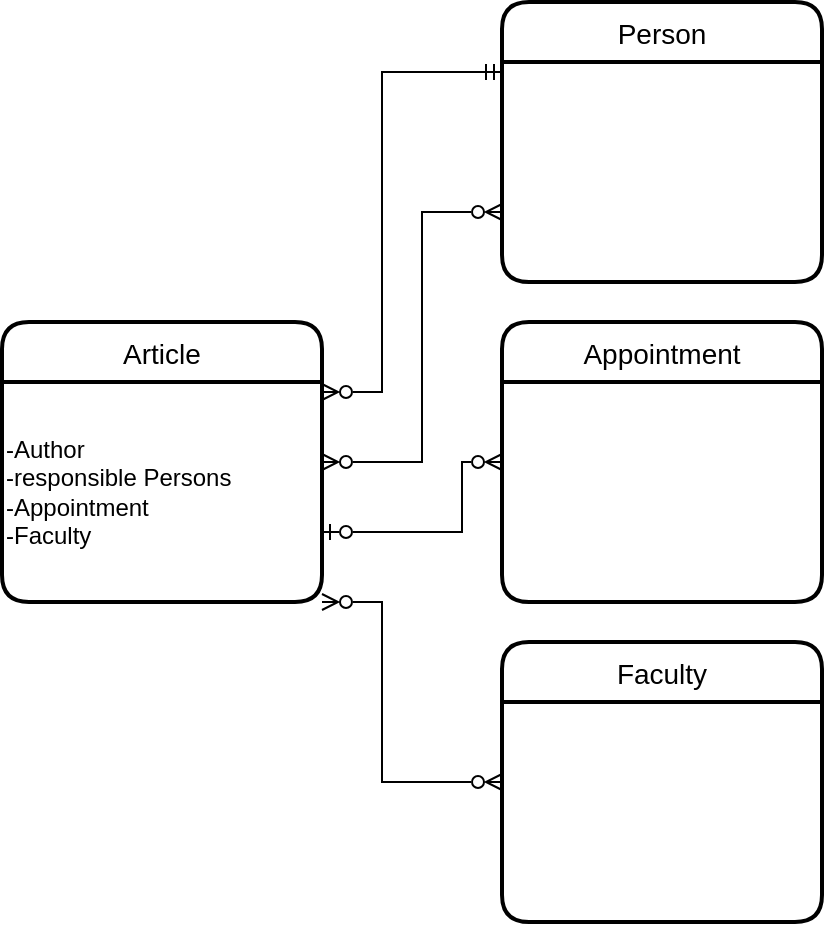 <mxfile version="18.0.6" type="device"><diagram id="24Mh1XcYhBJph4_K60CB" name="Page-1"><mxGraphModel dx="1422" dy="752" grid="1" gridSize="10" guides="1" tooltips="1" connect="1" arrows="1" fold="1" page="1" pageScale="1" pageWidth="827" pageHeight="1169" math="0" shadow="0"><root><mxCell id="0"/><mxCell id="1" parent="0"/><mxCell id="XTtDnZ0V6tnAZ9-fr9o_-11" style="edgeStyle=orthogonalEdgeStyle;rounded=0;orthogonalLoop=1;jettySize=auto;html=1;exitX=1;exitY=0.25;exitDx=0;exitDy=0;entryX=0;entryY=0.25;entryDx=0;entryDy=0;startArrow=ERzeroToMany;startFill=0;endArrow=ERmandOne;endFill=0;" edge="1" parent="1" source="XTtDnZ0V6tnAZ9-fr9o_-2" target="XTtDnZ0V6tnAZ9-fr9o_-5"><mxGeometry relative="1" as="geometry"><Array as="points"><mxPoint x="210" y="215"/><mxPoint x="210" y="55"/></Array></mxGeometry></mxCell><mxCell id="XTtDnZ0V6tnAZ9-fr9o_-12" style="edgeStyle=orthogonalEdgeStyle;rounded=0;orthogonalLoop=1;jettySize=auto;html=1;exitX=1;exitY=0.5;exitDx=0;exitDy=0;entryX=0;entryY=0.75;entryDx=0;entryDy=0;endArrow=ERzeroToMany;endFill=0;startArrow=ERzeroToMany;startFill=0;" edge="1" parent="1" source="XTtDnZ0V6tnAZ9-fr9o_-2" target="XTtDnZ0V6tnAZ9-fr9o_-5"><mxGeometry relative="1" as="geometry"><Array as="points"><mxPoint x="230" y="250"/><mxPoint x="230" y="125"/></Array></mxGeometry></mxCell><mxCell id="XTtDnZ0V6tnAZ9-fr9o_-13" style="edgeStyle=orthogonalEdgeStyle;rounded=0;orthogonalLoop=1;jettySize=auto;html=1;exitX=1;exitY=0.75;exitDx=0;exitDy=0;entryX=0;entryY=0.5;entryDx=0;entryDy=0;endArrow=ERzeroToMany;endFill=0;startArrow=ERzeroToOne;startFill=0;" edge="1" parent="1" source="XTtDnZ0V6tnAZ9-fr9o_-2" target="XTtDnZ0V6tnAZ9-fr9o_-6"><mxGeometry relative="1" as="geometry"><Array as="points"><mxPoint x="250" y="285"/><mxPoint x="250" y="250"/></Array></mxGeometry></mxCell><mxCell id="XTtDnZ0V6tnAZ9-fr9o_-14" style="edgeStyle=orthogonalEdgeStyle;rounded=0;orthogonalLoop=1;jettySize=auto;html=1;exitX=1;exitY=1;exitDx=0;exitDy=0;entryX=0;entryY=0.5;entryDx=0;entryDy=0;endArrow=ERzeroToMany;endFill=0;startArrow=ERzeroToMany;startFill=0;" edge="1" parent="1" source="XTtDnZ0V6tnAZ9-fr9o_-2" target="XTtDnZ0V6tnAZ9-fr9o_-7"><mxGeometry relative="1" as="geometry"><Array as="points"><mxPoint x="210" y="320"/><mxPoint x="210" y="410"/></Array></mxGeometry></mxCell><mxCell id="XTtDnZ0V6tnAZ9-fr9o_-2" value="Article" style="swimlane;childLayout=stackLayout;horizontal=1;startSize=30;horizontalStack=0;rounded=1;fontSize=14;fontStyle=0;strokeWidth=2;resizeParent=0;resizeLast=1;shadow=0;dashed=0;align=center;" vertex="1" parent="1"><mxGeometry x="20" y="180" width="160" height="140" as="geometry"/></mxCell><mxCell id="XTtDnZ0V6tnAZ9-fr9o_-10" value="&lt;div&gt;-Author&lt;/div&gt;&lt;div&gt;-responsible Persons&lt;/div&gt;&lt;div&gt;-Appointment&lt;/div&gt;&lt;div&gt;-Faculty&lt;/div&gt;" style="text;html=1;align=left;verticalAlign=middle;resizable=0;points=[];autosize=1;strokeColor=none;fillColor=none;" vertex="1" parent="XTtDnZ0V6tnAZ9-fr9o_-2"><mxGeometry y="30" width="160" height="110" as="geometry"/></mxCell><mxCell id="XTtDnZ0V6tnAZ9-fr9o_-5" value="Person" style="swimlane;childLayout=stackLayout;horizontal=1;startSize=30;horizontalStack=0;rounded=1;fontSize=14;fontStyle=0;strokeWidth=2;resizeParent=0;resizeLast=1;shadow=0;dashed=0;align=center;" vertex="1" parent="1"><mxGeometry x="270" y="20" width="160" height="140" as="geometry"/></mxCell><mxCell id="XTtDnZ0V6tnAZ9-fr9o_-6" value="Appointment" style="swimlane;childLayout=stackLayout;horizontal=1;startSize=30;horizontalStack=0;rounded=1;fontSize=14;fontStyle=0;strokeWidth=2;resizeParent=0;resizeLast=1;shadow=0;dashed=0;align=center;" vertex="1" parent="1"><mxGeometry x="270" y="180" width="160" height="140" as="geometry"/></mxCell><mxCell id="XTtDnZ0V6tnAZ9-fr9o_-7" value="Faculty" style="swimlane;childLayout=stackLayout;horizontal=1;startSize=30;horizontalStack=0;rounded=1;fontSize=14;fontStyle=0;strokeWidth=2;resizeParent=0;resizeLast=1;shadow=0;dashed=0;align=center;" vertex="1" parent="1"><mxGeometry x="270" y="340" width="160" height="140" as="geometry"/></mxCell></root></mxGraphModel></diagram></mxfile>